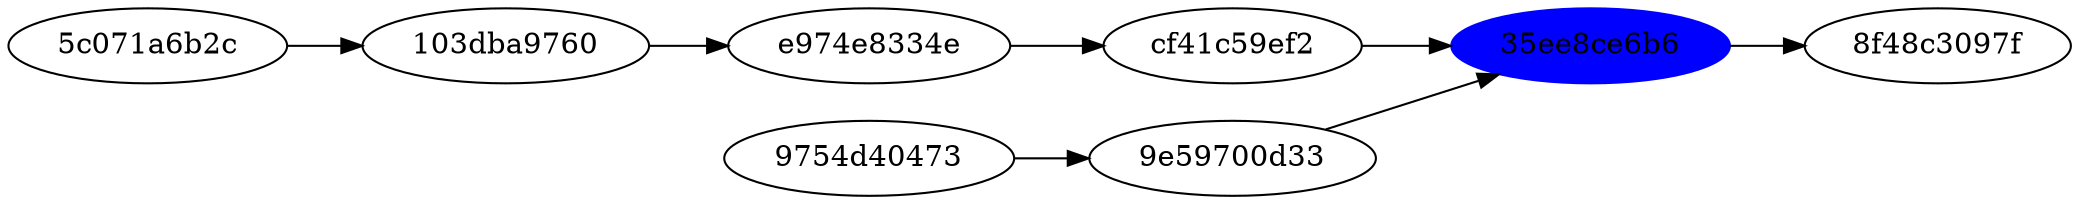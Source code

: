 digraph "Fusion"
{
    rankdir=LR;
    subgraph master
    {
        "5c071a6b2c" -> "103dba9760" -> "e974e8334e" -> "cf41c59ef2" -> "35ee8ce6b6" -> "8f48c3097f";
    }
    subgraph branch
    {
        "35ee8ce6b6" [color="blue"] [style="filled"];
        "9e59700d33" -> "35ee8ce6b6" [weight=0];
        "9754d40473" -> "9e59700d33";
    }
}
